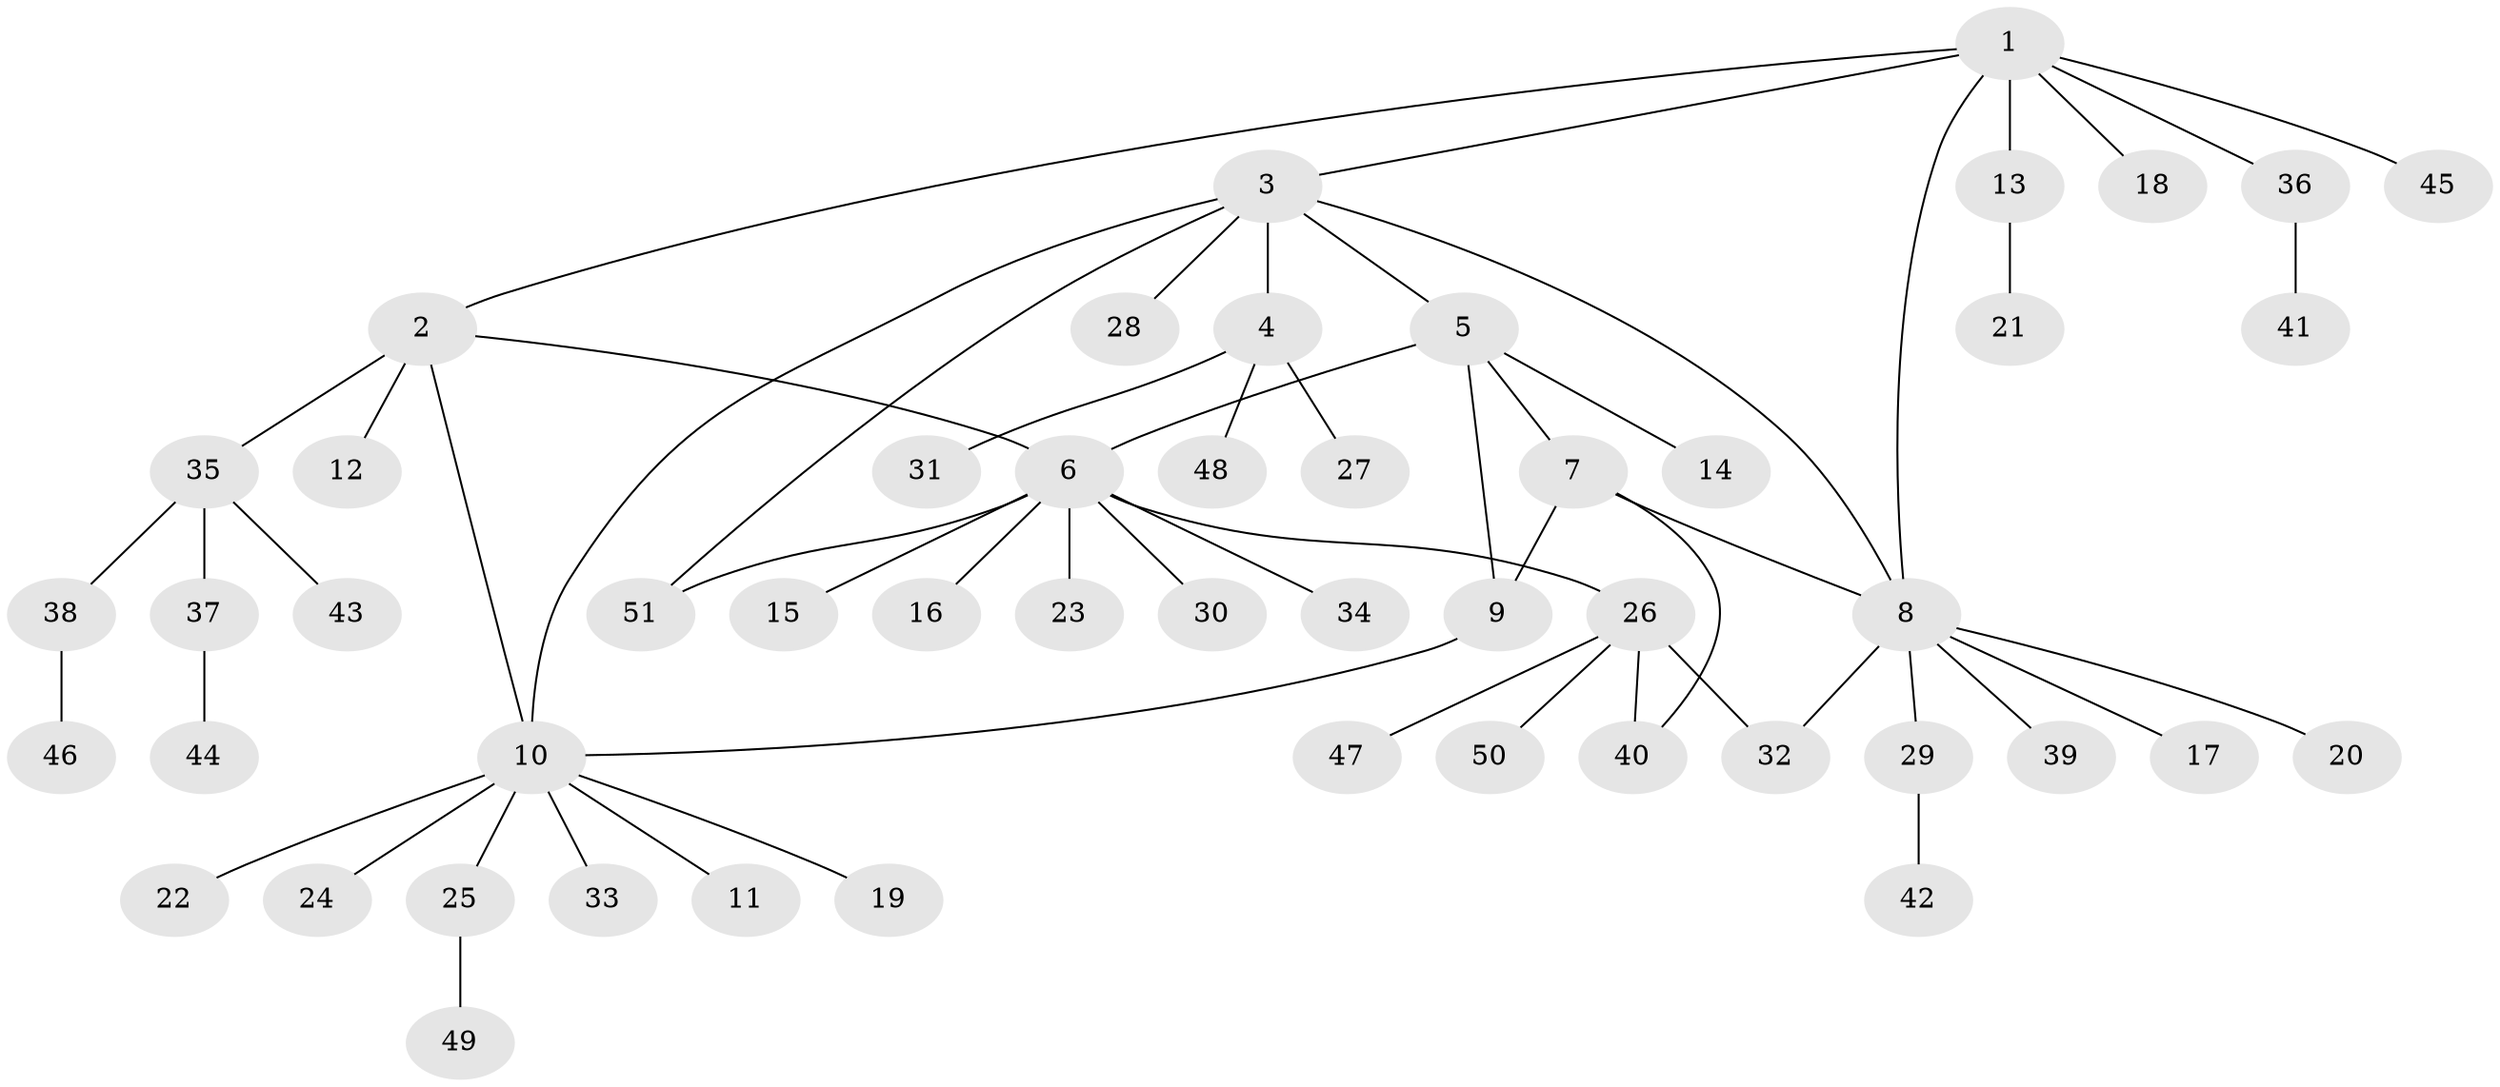 // Generated by graph-tools (version 1.1) at 2025/37/03/09/25 02:37:18]
// undirected, 51 vertices, 59 edges
graph export_dot {
graph [start="1"]
  node [color=gray90,style=filled];
  1;
  2;
  3;
  4;
  5;
  6;
  7;
  8;
  9;
  10;
  11;
  12;
  13;
  14;
  15;
  16;
  17;
  18;
  19;
  20;
  21;
  22;
  23;
  24;
  25;
  26;
  27;
  28;
  29;
  30;
  31;
  32;
  33;
  34;
  35;
  36;
  37;
  38;
  39;
  40;
  41;
  42;
  43;
  44;
  45;
  46;
  47;
  48;
  49;
  50;
  51;
  1 -- 2;
  1 -- 3;
  1 -- 8;
  1 -- 13;
  1 -- 18;
  1 -- 36;
  1 -- 45;
  2 -- 6;
  2 -- 10;
  2 -- 12;
  2 -- 35;
  3 -- 4;
  3 -- 5;
  3 -- 8;
  3 -- 10;
  3 -- 28;
  3 -- 51;
  4 -- 27;
  4 -- 31;
  4 -- 48;
  5 -- 6;
  5 -- 7;
  5 -- 9;
  5 -- 14;
  6 -- 15;
  6 -- 16;
  6 -- 23;
  6 -- 26;
  6 -- 30;
  6 -- 34;
  6 -- 51;
  7 -- 8;
  7 -- 9;
  7 -- 40;
  8 -- 17;
  8 -- 20;
  8 -- 29;
  8 -- 32;
  8 -- 39;
  9 -- 10;
  10 -- 11;
  10 -- 19;
  10 -- 22;
  10 -- 24;
  10 -- 25;
  10 -- 33;
  13 -- 21;
  25 -- 49;
  26 -- 32;
  26 -- 40;
  26 -- 47;
  26 -- 50;
  29 -- 42;
  35 -- 37;
  35 -- 38;
  35 -- 43;
  36 -- 41;
  37 -- 44;
  38 -- 46;
}
